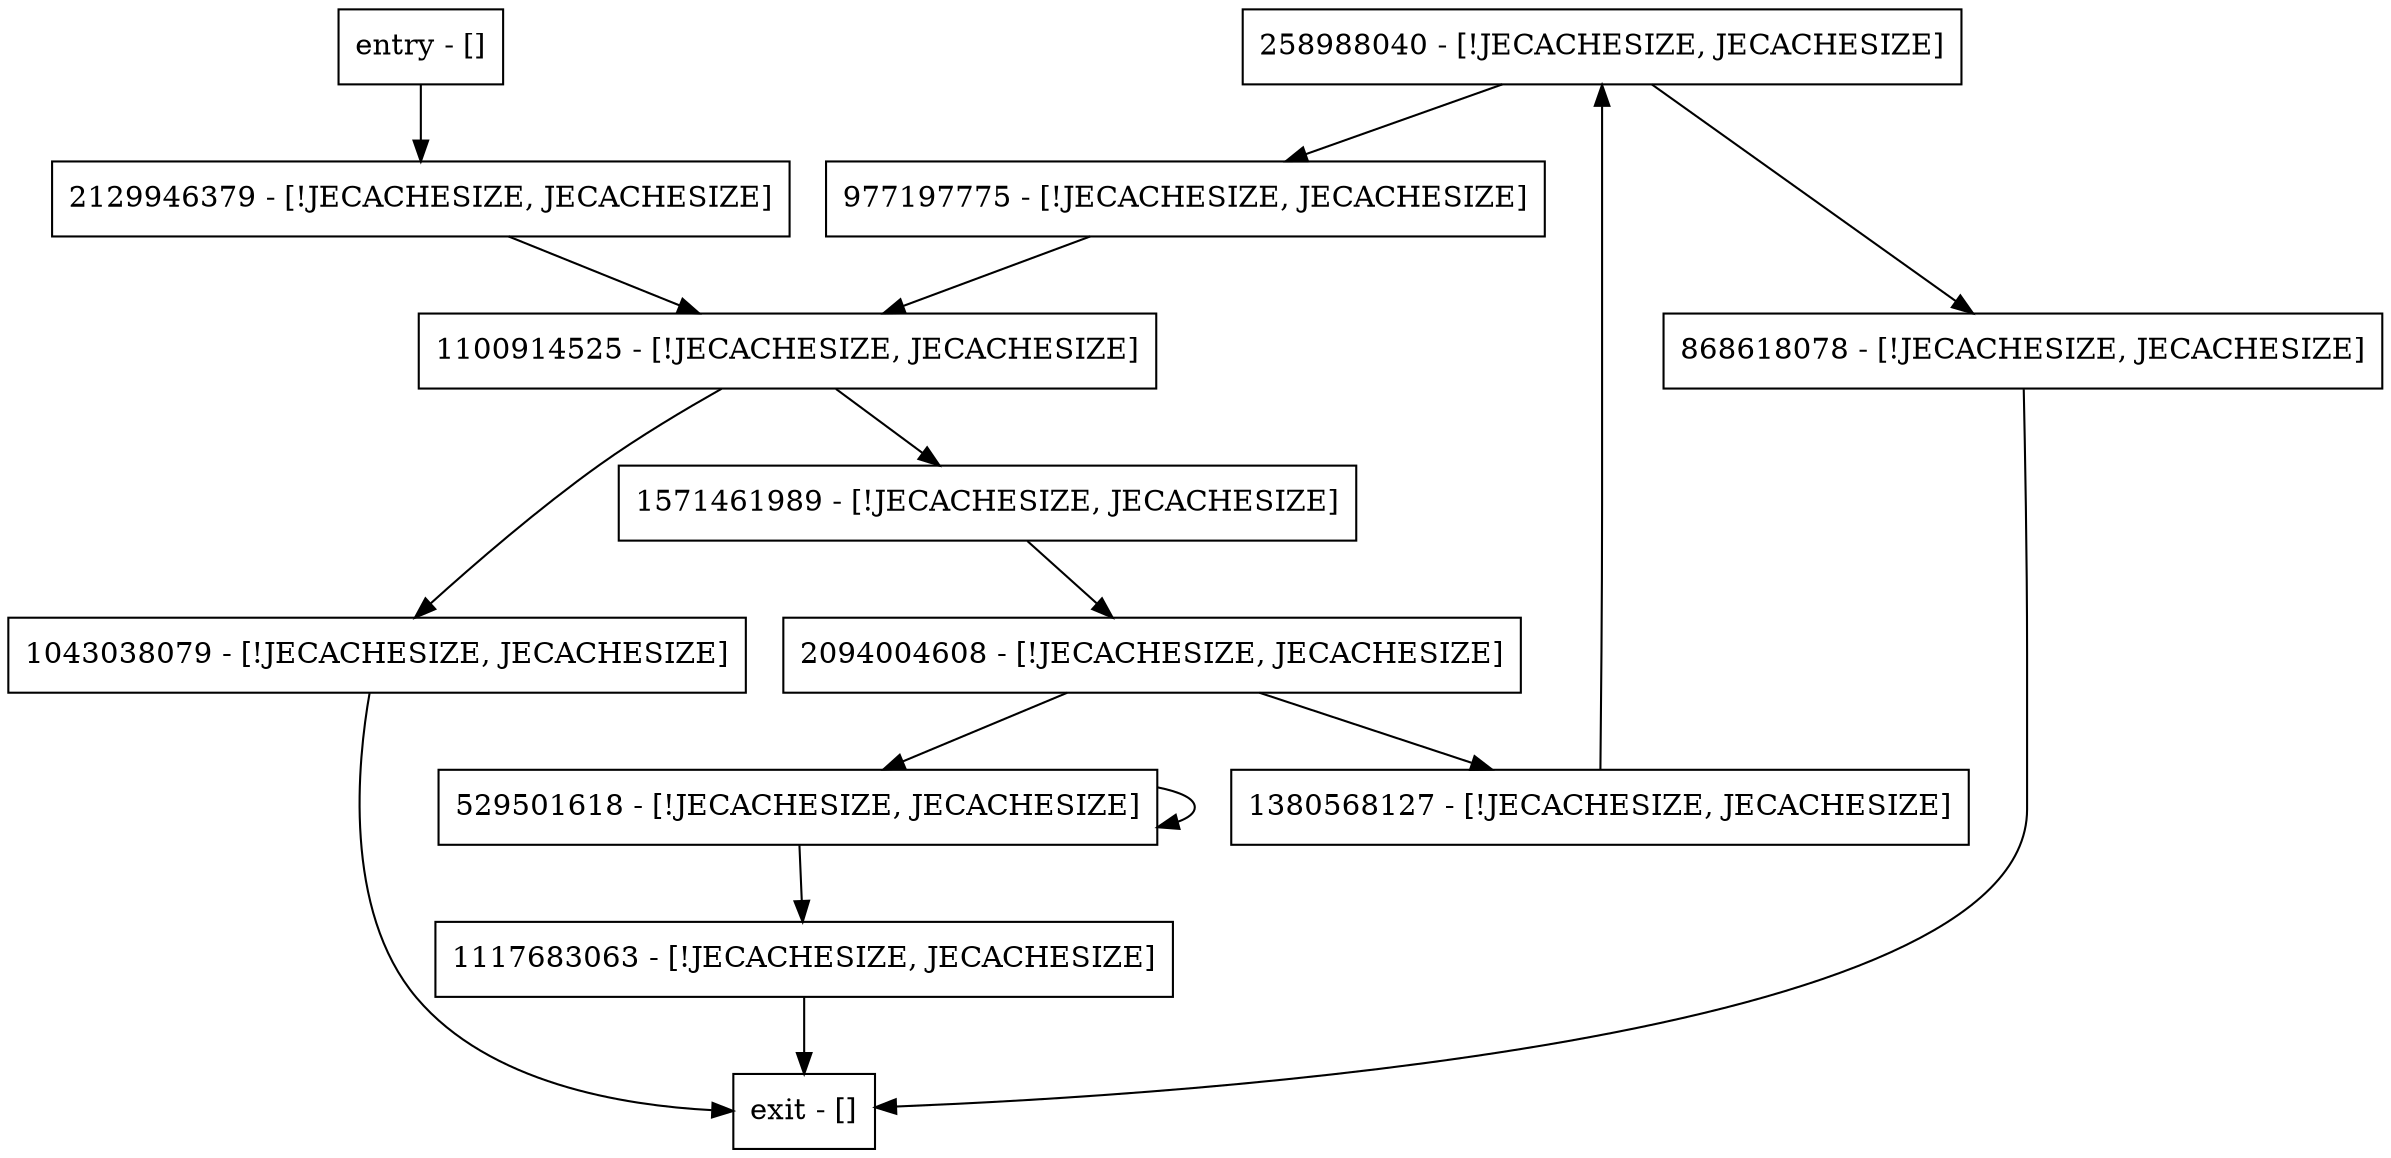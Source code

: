 digraph hasTrueDeadlock {
node [shape=record];
258988040 [label="258988040 - [!JECACHESIZE, JECACHESIZE]"];
1100914525 [label="1100914525 - [!JECACHESIZE, JECACHESIZE]"];
1117683063 [label="1117683063 - [!JECACHESIZE, JECACHESIZE]"];
2129946379 [label="2129946379 - [!JECACHESIZE, JECACHESIZE]"];
868618078 [label="868618078 - [!JECACHESIZE, JECACHESIZE]"];
entry [label="entry - []"];
exit [label="exit - []"];
977197775 [label="977197775 - [!JECACHESIZE, JECACHESIZE]"];
1043038079 [label="1043038079 - [!JECACHESIZE, JECACHESIZE]"];
529501618 [label="529501618 - [!JECACHESIZE, JECACHESIZE]"];
1380568127 [label="1380568127 - [!JECACHESIZE, JECACHESIZE]"];
2094004608 [label="2094004608 - [!JECACHESIZE, JECACHESIZE]"];
1571461989 [label="1571461989 - [!JECACHESIZE, JECACHESIZE]"];
entry;
exit;
258988040 -> 977197775;
258988040 -> 868618078;
1100914525 -> 1043038079;
1100914525 -> 1571461989;
1117683063 -> exit;
2129946379 -> 1100914525;
868618078 -> exit;
entry -> 2129946379;
977197775 -> 1100914525;
1043038079 -> exit;
529501618 -> 529501618;
529501618 -> 1117683063;
1380568127 -> 258988040;
2094004608 -> 529501618;
2094004608 -> 1380568127;
1571461989 -> 2094004608;
}
